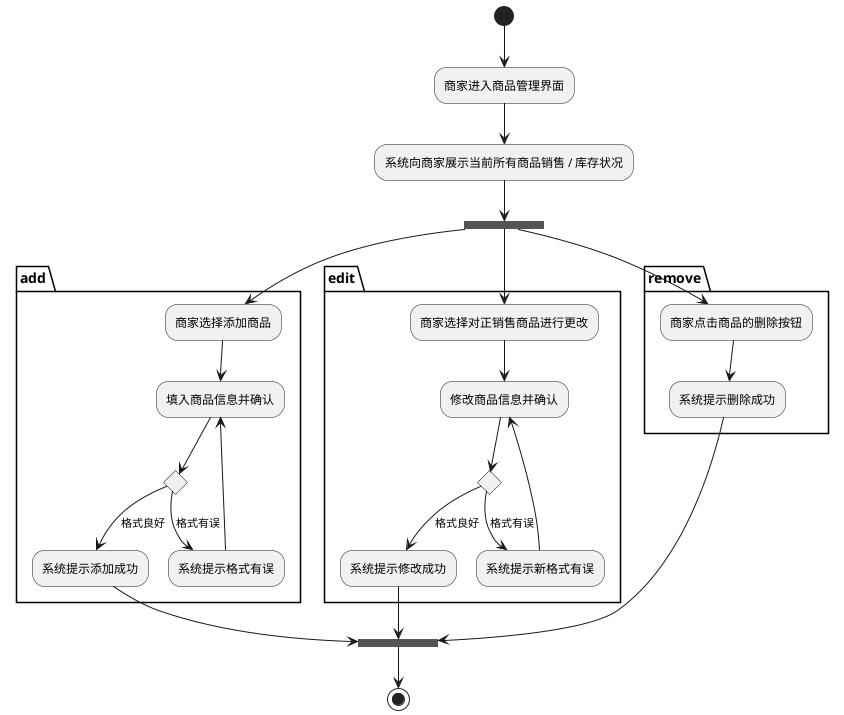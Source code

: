@startuml

(*) --> 商家进入商品管理界面
--> "系统向商家展示当前所有商品销售 / 库存状况"
--> ===B1===

partition add {
===B1=== --> "商家选择添加商品"
--> "填入商品信息并确认" as A1
--> if "" then
  -->[格式良好] "系统提示添加成功" as A2
else
  -->[格式有误] "系统提示格式有误"
  -up-> A1
endif
}

partition edit {
===B1=== --> "商家选择对正销售商品进行更改"
--> "修改商品信息并确认" as A3
--> if "" then
  -->[格式良好] "系统提示修改成功" as A4
else
  -->[格式有误] "系统提示新格式有误"
  --> A3
}

partition remove {
===B1=== --> "商家点击商品的删除按钮"
--> "系统提示删除成功" as A6
}

A2 --> ===B2===
A4 --> ===B2===
A6 --> ===B2===

===B2=== --> (*)

@enduml


